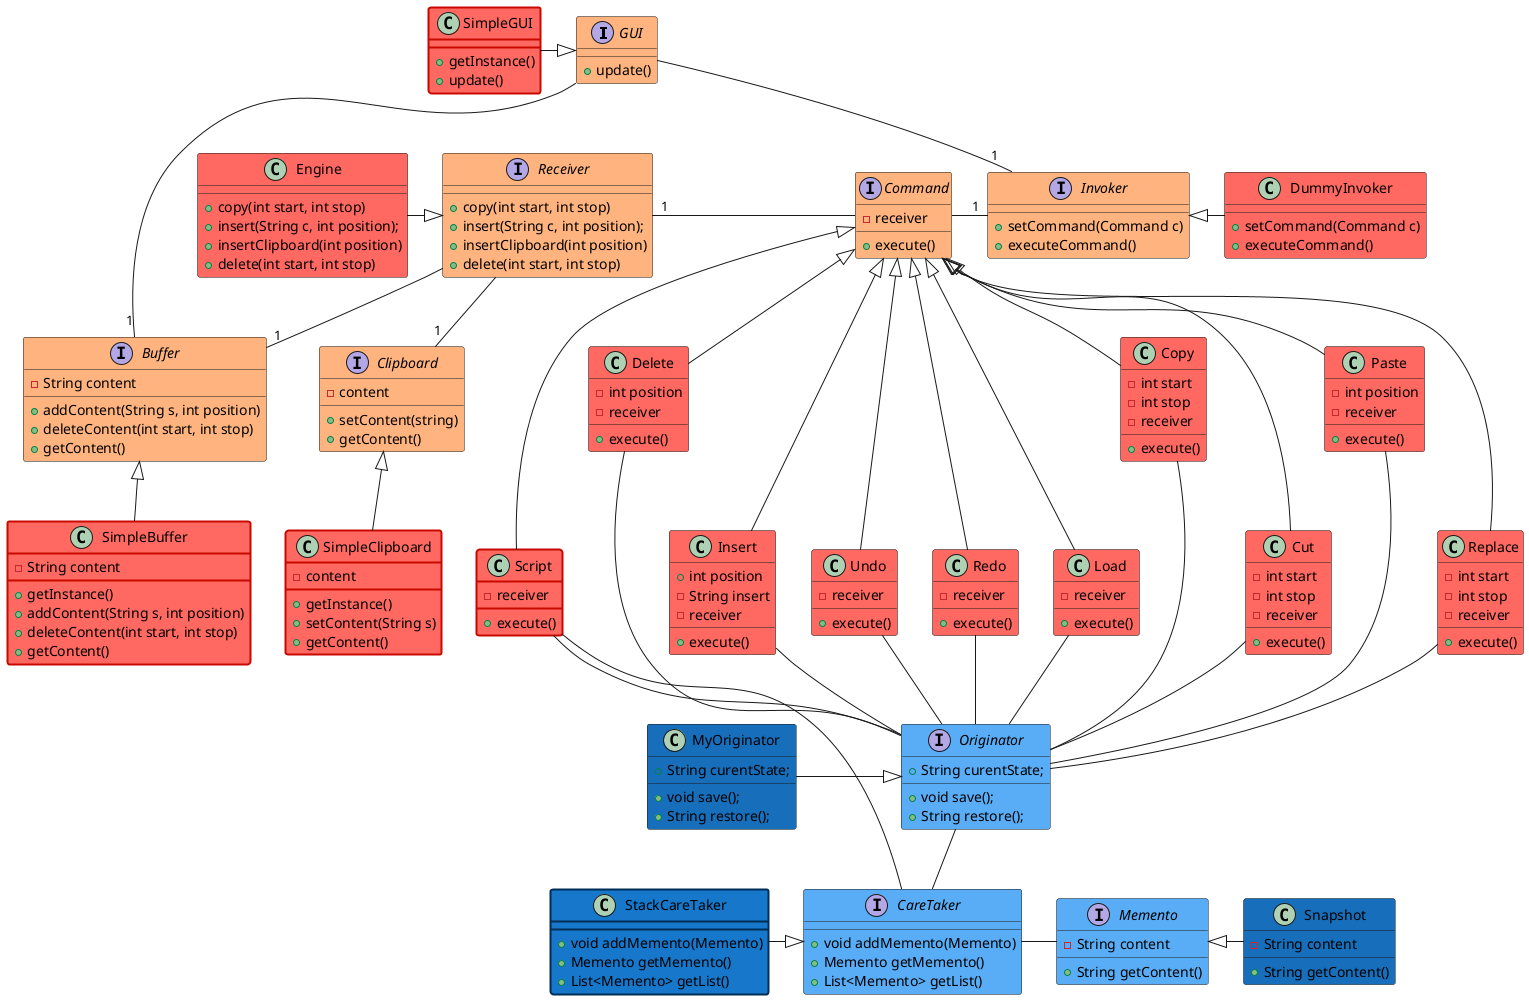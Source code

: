 @startuml
'https://plantuml.com/class-diagram
'42D65B
'09B327
interface GUI #ffb480 {
    + update()
}

interface Invoker #ffb480 {
    + setCommand(Command c)
    + executeCommand()
}

interface Command #ffb480 {
    - receiver
    + execute()
}

interface Receiver #ffb480 {
    + copy(int start, int stop)
    + insert(String c, int position);
    + insertClipboard(int position)
    + delete(int start, int stop)
}

interface Clipboard #ffb480 {
    - content
    + setContent(string)
    + getContent()
}

interface Buffer #ffb480 {
    - String content
    + addContent(String s, int position)
    + deleteContent(int start, int stop)
    + getContent()
}

interface Originator #59adf6 {
    + String curentState;
    + void save();
    + String restore();
}

interface Memento #59adf6 {
    - String content

    + String getContent()
}

interface CareTaker #59adf6 {
    + void addMemento(Memento)
    + Memento getMemento()
    + List<Memento> getList()
}

class SimpleGUI #ff6961;line.bold:C80900 {
    + getInstance()
    + update()
}

class Engine #ff6961 {
      + copy(int start, int stop)
      + insert(String c, int position);
      + insertClipboard(int position)
      + delete(int start, int stop)
}


class Copy #ff6961 {
    - int start
    - int stop
    - receiver
    + execute()
}

class Cut #ff6961 {
    - int start
    - int stop
    - receiver
    + execute()
}

class Paste #ff6961 {
    - int position
    - receiver
    + execute()
}

class Replace #ff6961 {
    - int start
    - int stop
    - receiver
    + execute()
}

class Delete #ff6961 {
    - int position
    - receiver
    + execute()
}

class Insert #ff6961 {
    + int position
    - String insert
    - receiver
    + execute()
}

class Undo #ff6961 {
    - receiver
    + execute()
}

class Redo #ff6961 {
    - receiver
    + execute()
}

class Script #ff6961;line.bold:C80900 {
    - receiver
    + execute()
}

class Load #ff6961 {
    - receiver
    + execute()
}

class SimpleBuffer #ff6961;line.bold:C80900 {
    - String content
    + getInstance()
    + addContent(String s, int position)
    + deleteContent(int start, int stop)
    + getContent()
}

class SimpleClipboard #ff6961;line.bold:C80900 {
    - content
    + getInstance()
    + setContent(String s)
    + getContent()
}

class DummyInvoker #ff6961 {
    + setCommand(Command c)
    + executeCommand()
}

class MyOriginator #176EBB {
    + String curentState;
    + void save();
    + String restore();
}

class Snapshot #176EBB {
    - String content

    + String getContent()
}

class StackCareTaker #1677CB;line.bold:002D55 {
    + void addMemento(Memento)
    + Memento getMemento()
    + List<Memento> getList()
}

GUI --- "1"Buffer
GUI --"1" Invoker

Receiver "1"- Command
Receiver -down-"1" Buffer
Receiver --down"1" Clipboard

SimpleGUI -right|> GUI

Engine -right-|> Receiver

Invoker "1"--left Command

Copy -- Originator
Paste -- Originator
Replace -- Originator
Delete -- Originator
Cut -- Originator
Insert -- Originator
Undo -- Originator
Redo -- Originator
Script -- Originator
Load -- Originator

CareTaker -up- Originator
Memento -left- CareTaker

Script - CareTaker

Copy -up-|> Command
Paste -up-|> Command
Replace --up-|> Command
Delete -up-|> Command
Cut --up-|> Command
Insert -up--|> Command
Undo -up--|> Command
Redo -up--|> Command
Script -up-|> Command
Load -up--|> Command

SimpleBuffer -up-|> Buffer
SimpleClipboard -up-|> Clipboard

DummyInvoker -left|> Invoker

MyOriginator -|> Originator
StackCareTaker -|> CareTaker
Snapshot -left|> Memento
@enduml
